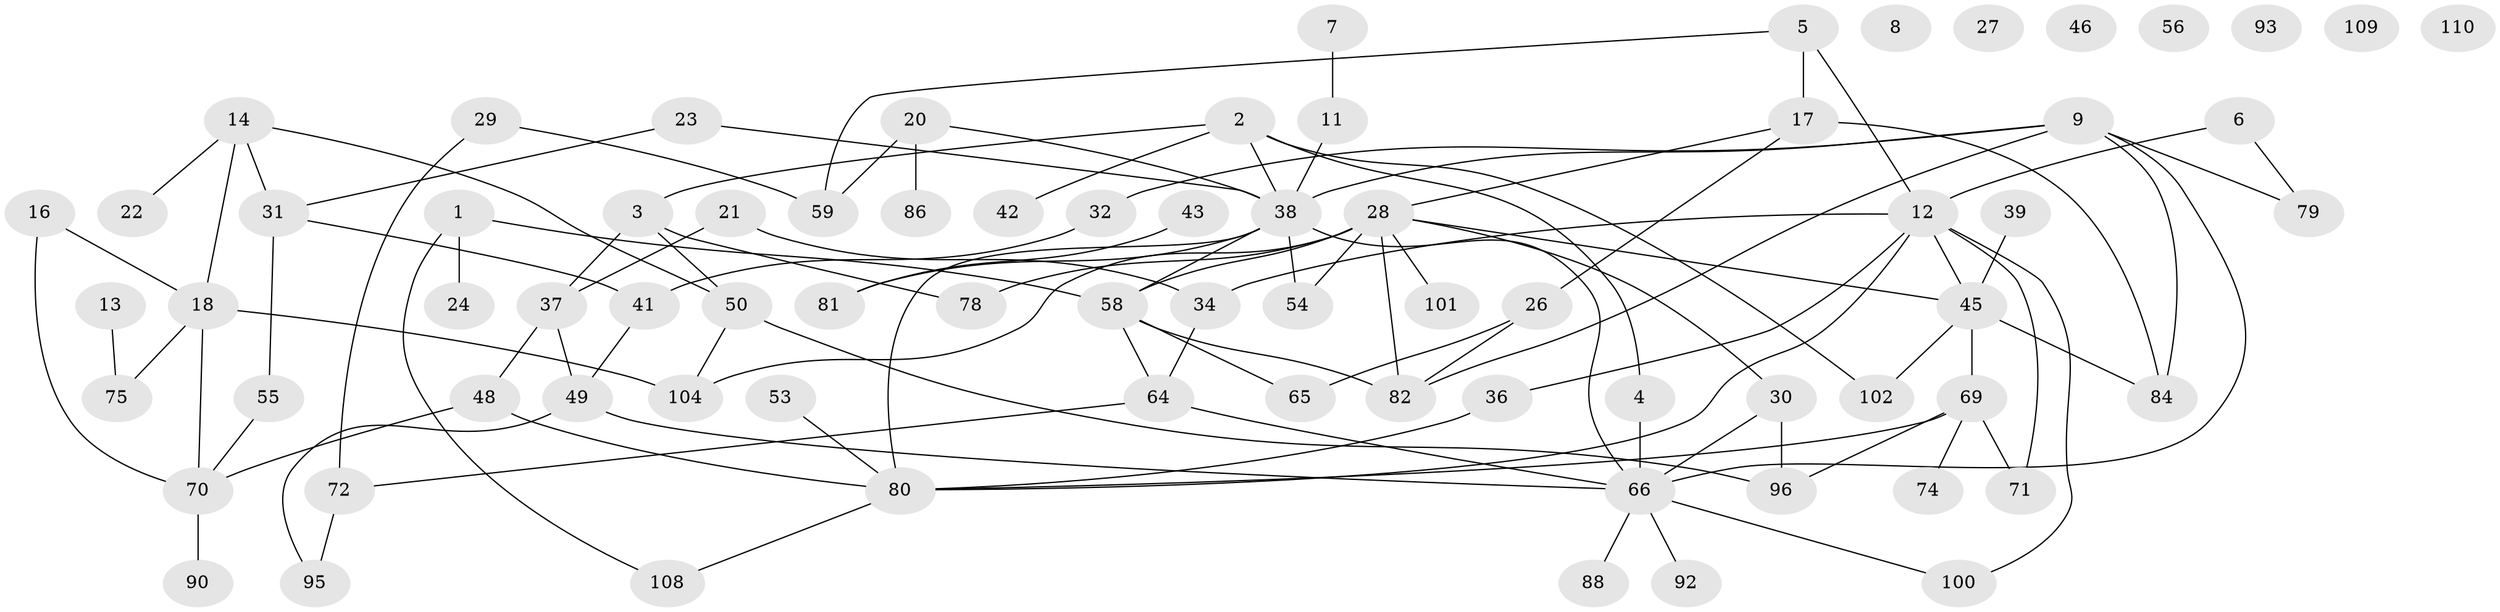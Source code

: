 // Generated by graph-tools (version 1.1) at 2025/23/03/03/25 07:23:28]
// undirected, 76 vertices, 106 edges
graph export_dot {
graph [start="1"]
  node [color=gray90,style=filled];
  1;
  2 [super="+33"];
  3 [super="+60"];
  4 [super="+15"];
  5 [super="+10"];
  6 [super="+35"];
  7 [super="+47"];
  8 [super="+73"];
  9 [super="+19"];
  11 [super="+87"];
  12 [super="+68"];
  13;
  14 [super="+52"];
  16 [super="+105"];
  17 [super="+77"];
  18 [super="+115"];
  20 [super="+25"];
  21 [super="+62"];
  22;
  23;
  24 [super="+40"];
  26;
  27;
  28 [super="+76"];
  29;
  30;
  31 [super="+57"];
  32;
  34;
  36 [super="+106"];
  37 [super="+44"];
  38 [super="+97"];
  39;
  41 [super="+67"];
  42;
  43 [super="+107"];
  45 [super="+61"];
  46;
  48 [super="+63"];
  49 [super="+111"];
  50 [super="+51"];
  53;
  54;
  55 [super="+113"];
  56;
  58 [super="+85"];
  59 [super="+112"];
  64 [super="+98"];
  65;
  66 [super="+83"];
  69 [super="+91"];
  70 [super="+103"];
  71;
  72;
  74;
  75 [super="+94"];
  78;
  79 [super="+114"];
  80 [super="+89"];
  81;
  82 [super="+99"];
  84;
  86;
  88;
  90;
  92;
  93;
  95;
  96;
  100;
  101;
  102;
  104;
  108;
  109;
  110;
  1 -- 24;
  1 -- 108;
  1 -- 58;
  2 -- 42;
  2 -- 102;
  2 -- 38;
  2 -- 3;
  2 -- 4;
  3 -- 78;
  3 -- 37;
  3 -- 50;
  4 -- 66;
  5 -- 59;
  5 -- 12;
  5 -- 17;
  6 -- 79;
  6 -- 12;
  7 -- 11;
  9 -- 82;
  9 -- 84;
  9 -- 66;
  9 -- 32;
  9 -- 79;
  9 -- 38;
  11 -- 38;
  12 -- 36;
  12 -- 80;
  12 -- 100;
  12 -- 34;
  12 -- 71;
  12 -- 45;
  13 -- 75;
  14 -- 22;
  14 -- 31;
  14 -- 18;
  14 -- 50;
  16 -- 70;
  16 -- 18;
  17 -- 26;
  17 -- 28;
  17 -- 84;
  18 -- 70;
  18 -- 104;
  18 -- 75;
  20 -- 38;
  20 -- 59;
  20 -- 86;
  21 -- 37;
  21 -- 34;
  23 -- 38;
  23 -- 31;
  26 -- 65;
  26 -- 82;
  28 -- 82;
  28 -- 101;
  28 -- 54;
  28 -- 104;
  28 -- 78;
  28 -- 30;
  28 -- 58;
  28 -- 45;
  29 -- 59;
  29 -- 72;
  30 -- 96;
  30 -- 66;
  31 -- 41;
  31 -- 55;
  32 -- 41;
  34 -- 64;
  36 -- 80;
  37 -- 49 [weight=2];
  37 -- 48;
  38 -- 80;
  38 -- 81;
  38 -- 66;
  38 -- 54;
  38 -- 58;
  39 -- 45;
  41 -- 49;
  43 -- 81;
  45 -- 69;
  45 -- 84;
  45 -- 102;
  48 -- 80;
  48 -- 70;
  49 -- 66;
  49 -- 95;
  50 -- 104;
  50 -- 96;
  53 -- 80;
  55 -- 70;
  58 -- 65;
  58 -- 82;
  58 -- 64;
  64 -- 66;
  64 -- 72;
  66 -- 92;
  66 -- 100;
  66 -- 88;
  69 -- 74;
  69 -- 80;
  69 -- 96;
  69 -- 71;
  70 -- 90;
  72 -- 95;
  80 -- 108;
}
